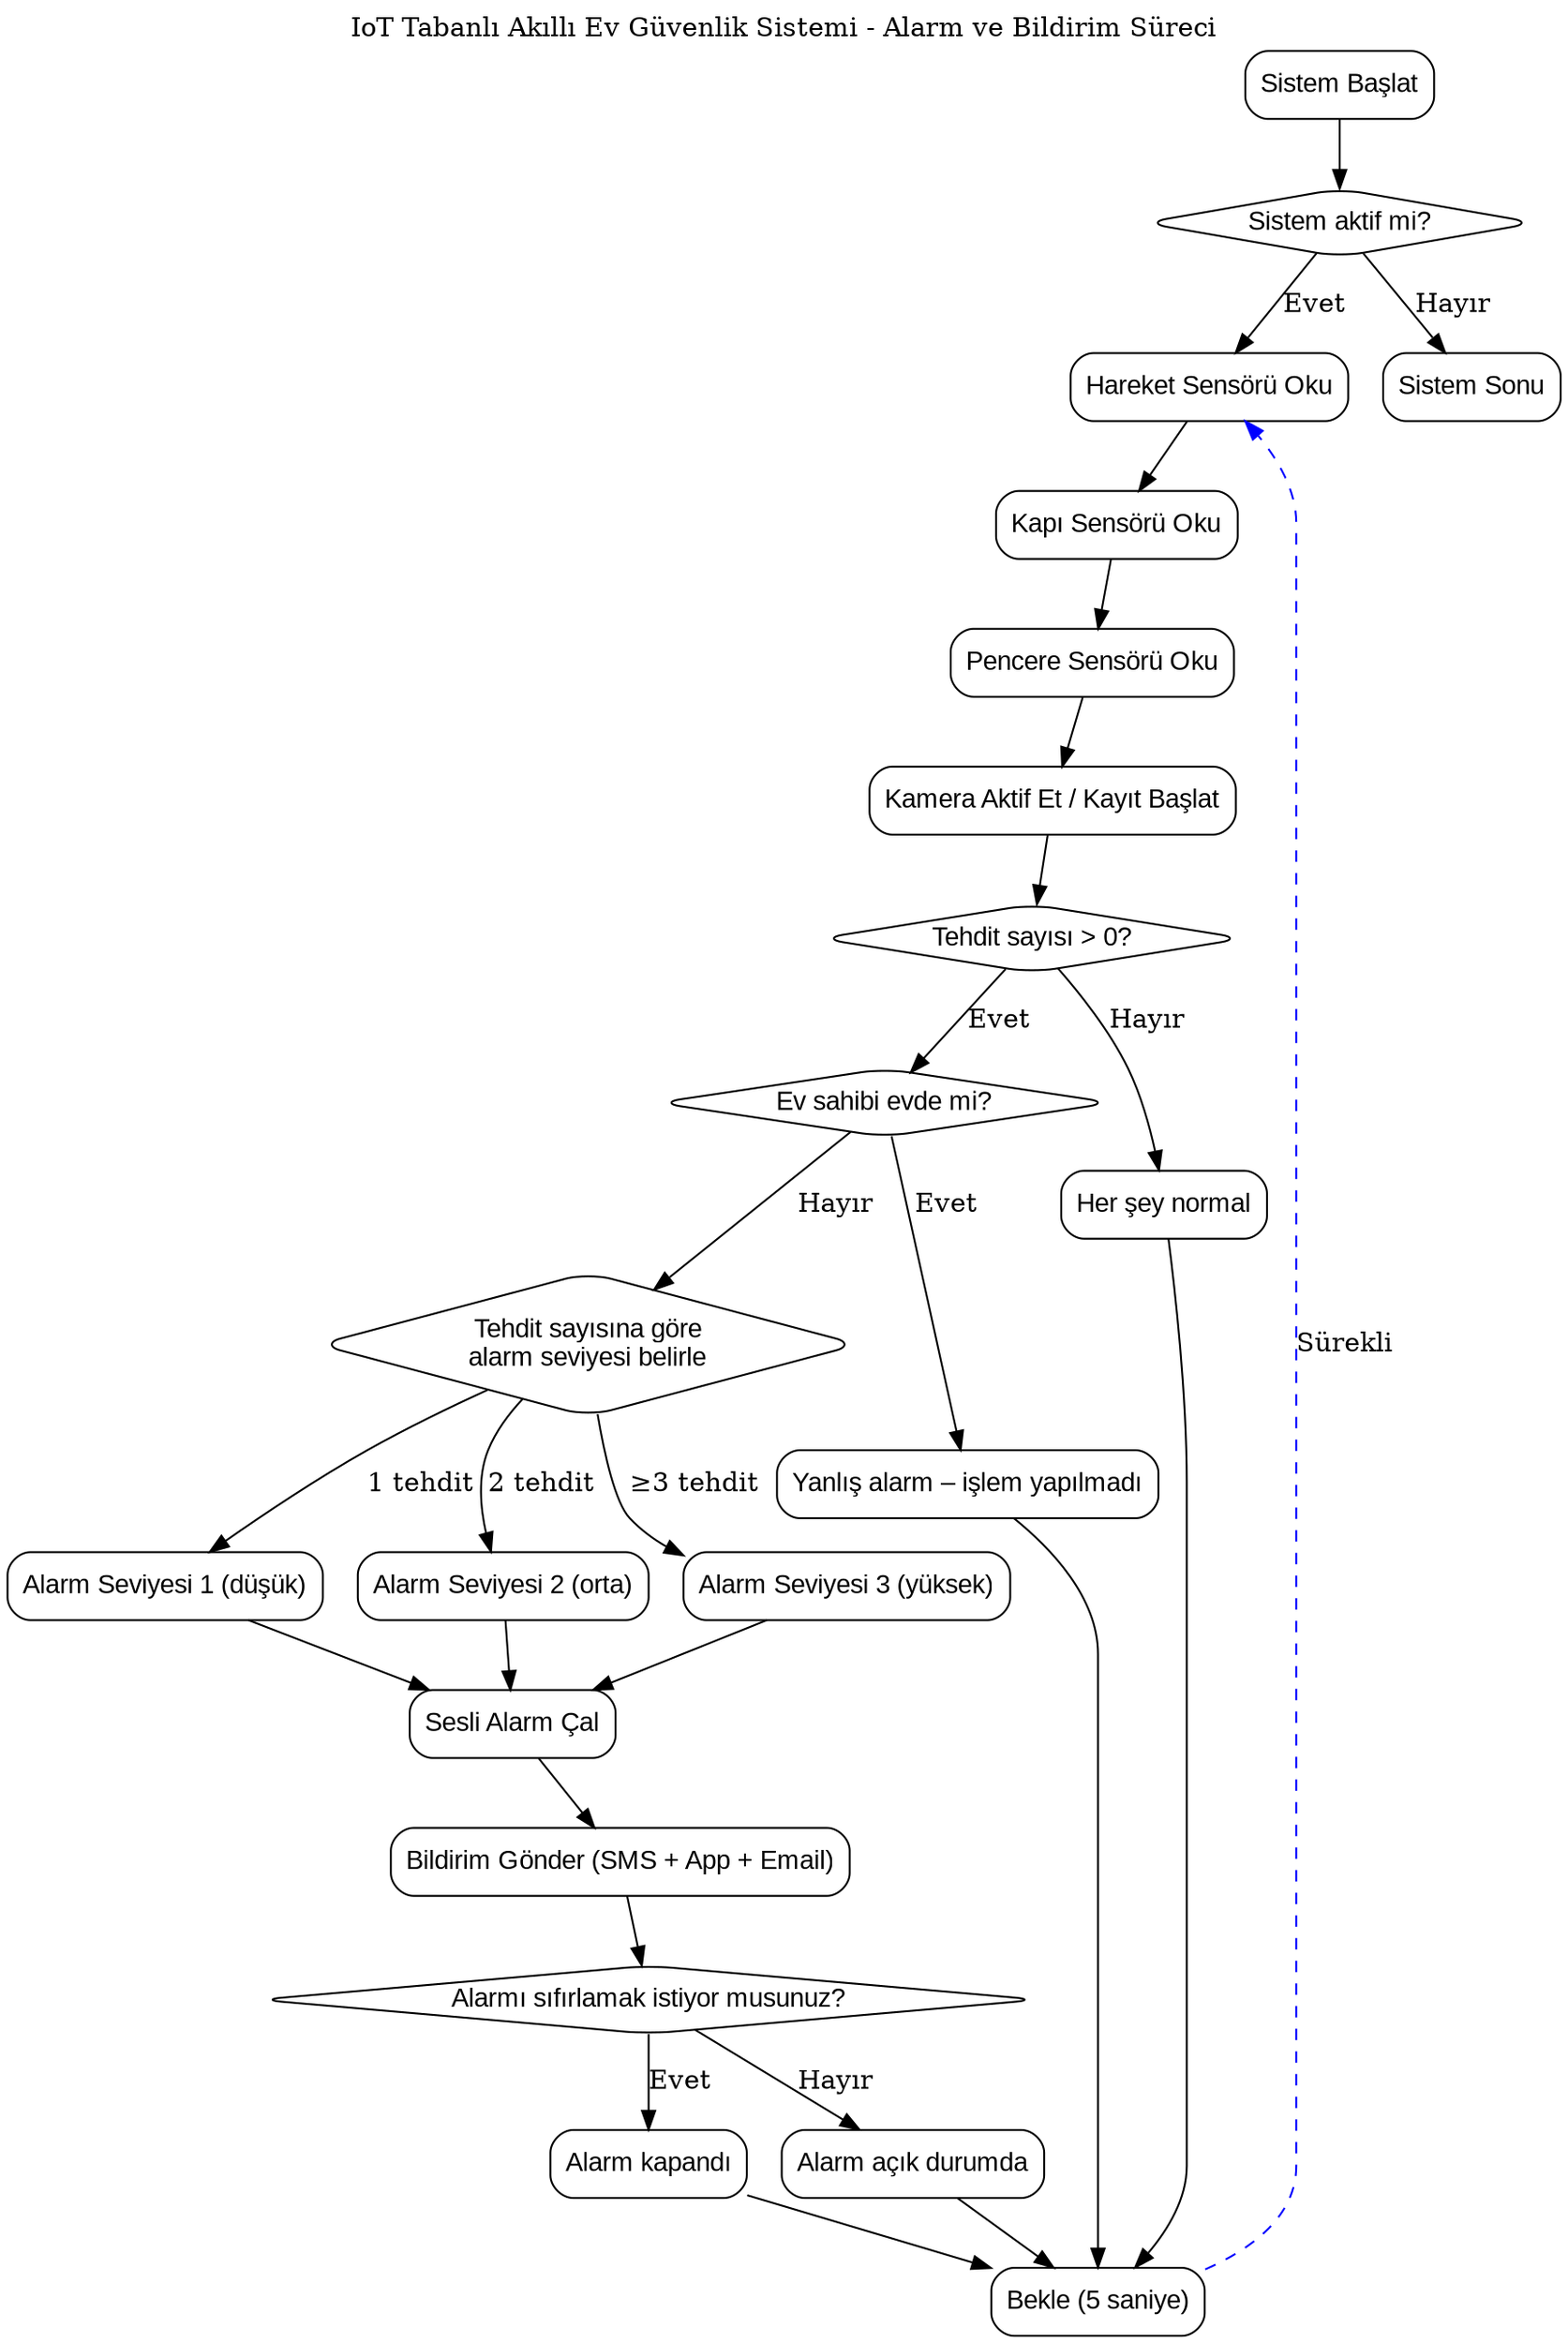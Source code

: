 digraph IoT_Smart_Home {
    rankdir=TB;
    node [shape=rectangle, style=rounded, fontname="Arial"];

    // Başlangıç ve sistem aktif kontrolü
    Start [label="Sistem Başlat"];
    CheckActive [shape=diamond, label="Sistem aktif mi?"];

    // Sensör kontrolleri
    ReadMotion [label="Hareket Sensörü Oku"];
    ReadDoor [label="Kapı Sensörü Oku"];
    ReadWindow [label="Pencere Sensörü Oku"];
    ActivateCamera [label="Kamera Aktif Et / Kayıt Başlat"];

    // Tehdit sayısı kontrolü
    ThreatCount [shape=diamond, label="Tehdit sayısı > 0?"];

    // Yanlış alarm kontrolü
    CheckOwner [shape=diamond, label="Ev sahibi evde mi?"];

    // Alarm seviyesi belirleme
    DetermineLevel [shape=diamond, label="Tehdit sayısına göre\nalarm seviyesi belirle"];
    Alarm1 [label="Alarm Seviyesi 1 (düşük)"];
    Alarm2 [label="Alarm Seviyesi 2 (orta)"];
    Alarm3 [label="Alarm Seviyesi 3 (yüksek)"];

    // Alarm ve bildirim
    TriggerAlarm [label="Sesli Alarm Çal"];
    SendNotify [label="Bildirim Gönder (SMS + App + Email)"];
    FalseAlarm [label="Yanlış alarm – işlem yapılmadı"];
    Normal [label="Her şey normal"];

    // Alarm sıfırlama
    ResetAlarm [shape=diamond, label="Alarmı sıfırlamak istiyor musunuz?"];
    AlarmOff [label="Alarm kapandı"];
    AlarmOn [label="Alarm açık durumda"];

    // Bekleme ve döngü
    Wait [label="Bekle (5 saniye)"];

    End [label="Sistem Sonu"];

    // ---------------------------
    // Bağlantılar
    // ---------------------------
    Start -> CheckActive;
    CheckActive -> End [label="Hayır"];
    CheckActive -> ReadMotion [label="Evet"];

    ReadMotion -> ReadDoor;
    ReadDoor -> ReadWindow;
    ReadWindow -> ActivateCamera;

    ActivateCamera -> ThreatCount;

    ThreatCount -> Normal [label="Hayır"];
    ThreatCount -> CheckOwner [label="Evet"];

    CheckOwner -> FalseAlarm [label="Evet"];
    CheckOwner -> DetermineLevel [label="Hayır"];

    DetermineLevel -> Alarm1 [label="1 tehdit"];
    DetermineLevel -> Alarm2 [label="2 tehdit"];
    DetermineLevel -> Alarm3 [label="≥3 tehdit"];

    Alarm1 -> TriggerAlarm;
    Alarm2 -> TriggerAlarm;
    Alarm3 -> TriggerAlarm;

    TriggerAlarm -> SendNotify;
    SendNotify -> ResetAlarm;
    FalseAlarm -> Wait;
    Normal -> Wait;

    ResetAlarm -> AlarmOff [label="Evet"];
    ResetAlarm -> AlarmOn [label="Hayır"];

    AlarmOff -> Wait;
    AlarmOn -> Wait;

    Wait -> ReadMotion [label="Sürekli", style="dashed", color="blue"];

    labelloc="t";
    label="IoT Tabanlı Akıllı Ev Güvenlik Sistemi - Alarm ve Bildirim Süreci";
}
